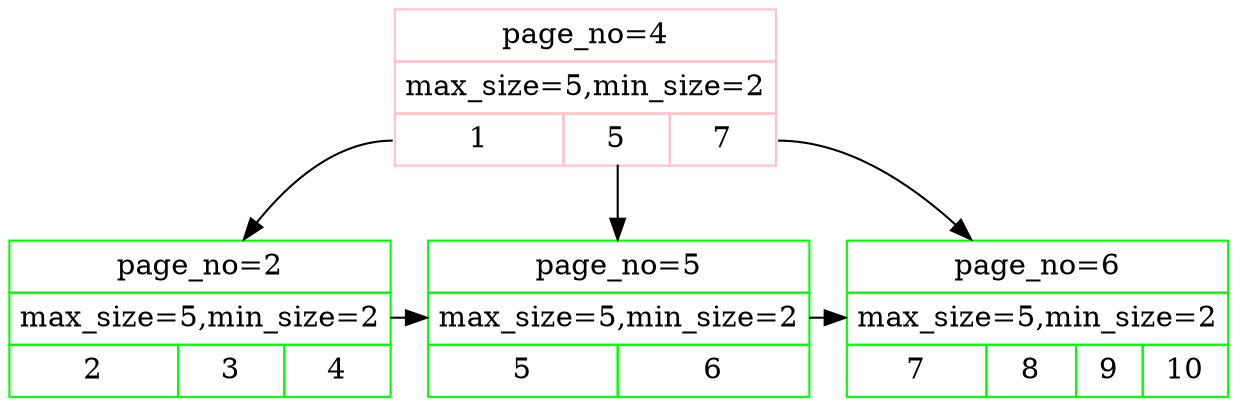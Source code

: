 digraph G {
INT_4[shape=plain color=pink label=<<TABLE BORDER="0" CELLBORDER="1" CELLSPACING="0" CELLPADDING="4">
<TR><TD COLSPAN="3">page_no=4</TD></TR>
<TR><TD COLSPAN="3">max_size=5,min_size=2</TD></TR>
<TR><TD PORT="p2">1</TD>
<TD PORT="p5">5</TD>
<TD PORT="p6">7</TD>
</TR></TABLE>>];
LEAF_2[shape=plain color=green label=<<TABLE BORDER="0" CELLBORDER="1" CELLSPACING="0" CELLPADDING="4">
<TR><TD COLSPAN="3">page_no=2</TD></TR>
<TR><TD COLSPAN="3">max_size=5,min_size=2</TD></TR>
<TR><TD>2</TD>
<TD>3</TD>
<TD>4</TD>
</TR></TABLE>>];
LEAF_2 -> LEAF_5;
{rank=same LEAF_2 LEAF_5};
INT_4:p2 -> LEAF_2;
LEAF_5[shape=plain color=green label=<<TABLE BORDER="0" CELLBORDER="1" CELLSPACING="0" CELLPADDING="4">
<TR><TD COLSPAN="2">page_no=5</TD></TR>
<TR><TD COLSPAN="2">max_size=5,min_size=2</TD></TR>
<TR><TD>5</TD>
<TD>6</TD>
</TR></TABLE>>];
LEAF_5 -> LEAF_6;
{rank=same LEAF_5 LEAF_6};
INT_4:p5 -> LEAF_5;
LEAF_6[shape=plain color=green label=<<TABLE BORDER="0" CELLBORDER="1" CELLSPACING="0" CELLPADDING="4">
<TR><TD COLSPAN="4">page_no=6</TD></TR>
<TR><TD COLSPAN="4">max_size=5,min_size=2</TD></TR>
<TR><TD>7</TD>
<TD>8</TD>
<TD>9</TD>
<TD>10</TD>
</TR></TABLE>>];
INT_4:p6 -> LEAF_6;
}
